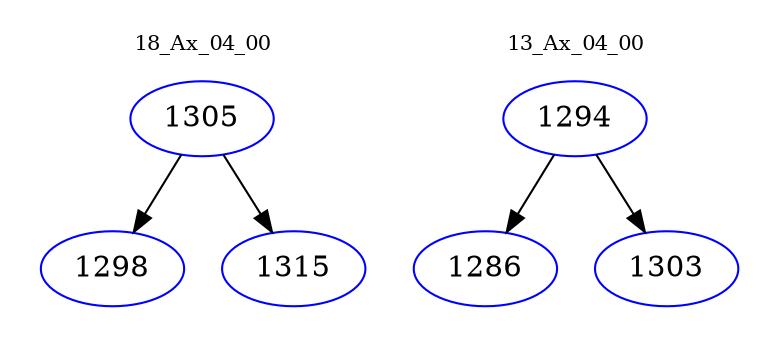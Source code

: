 digraph{
subgraph cluster_0 {
color = white
label = "18_Ax_04_00";
fontsize=10;
T0_1305 [label="1305", color="blue"]
T0_1305 -> T0_1298 [color="black"]
T0_1298 [label="1298", color="blue"]
T0_1305 -> T0_1315 [color="black"]
T0_1315 [label="1315", color="blue"]
}
subgraph cluster_1 {
color = white
label = "13_Ax_04_00";
fontsize=10;
T1_1294 [label="1294", color="blue"]
T1_1294 -> T1_1286 [color="black"]
T1_1286 [label="1286", color="blue"]
T1_1294 -> T1_1303 [color="black"]
T1_1303 [label="1303", color="blue"]
}
}
